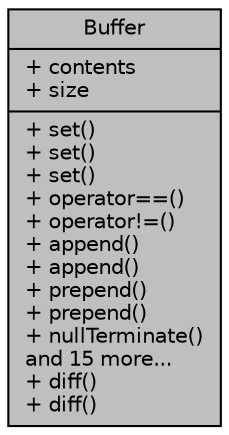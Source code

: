 digraph "Buffer"
{
 // LATEX_PDF_SIZE
  edge [fontname="Helvetica",fontsize="10",labelfontname="Helvetica",labelfontsize="10"];
  node [fontname="Helvetica",fontsize="10",shape=record];
  Node1 [label="{Buffer\n|+ contents\l+ size\l|+ set()\l+ set()\l+ set()\l+ operator==()\l+ operator!=()\l+ append()\l+ append()\l+ prepend()\l+ prepend()\l+ nullTerminate()\land 15 more...\l+ diff()\l+ diff()\l}",height=0.2,width=0.4,color="black", fillcolor="grey75", style="filled", fontcolor="black",tooltip=" "];
}
